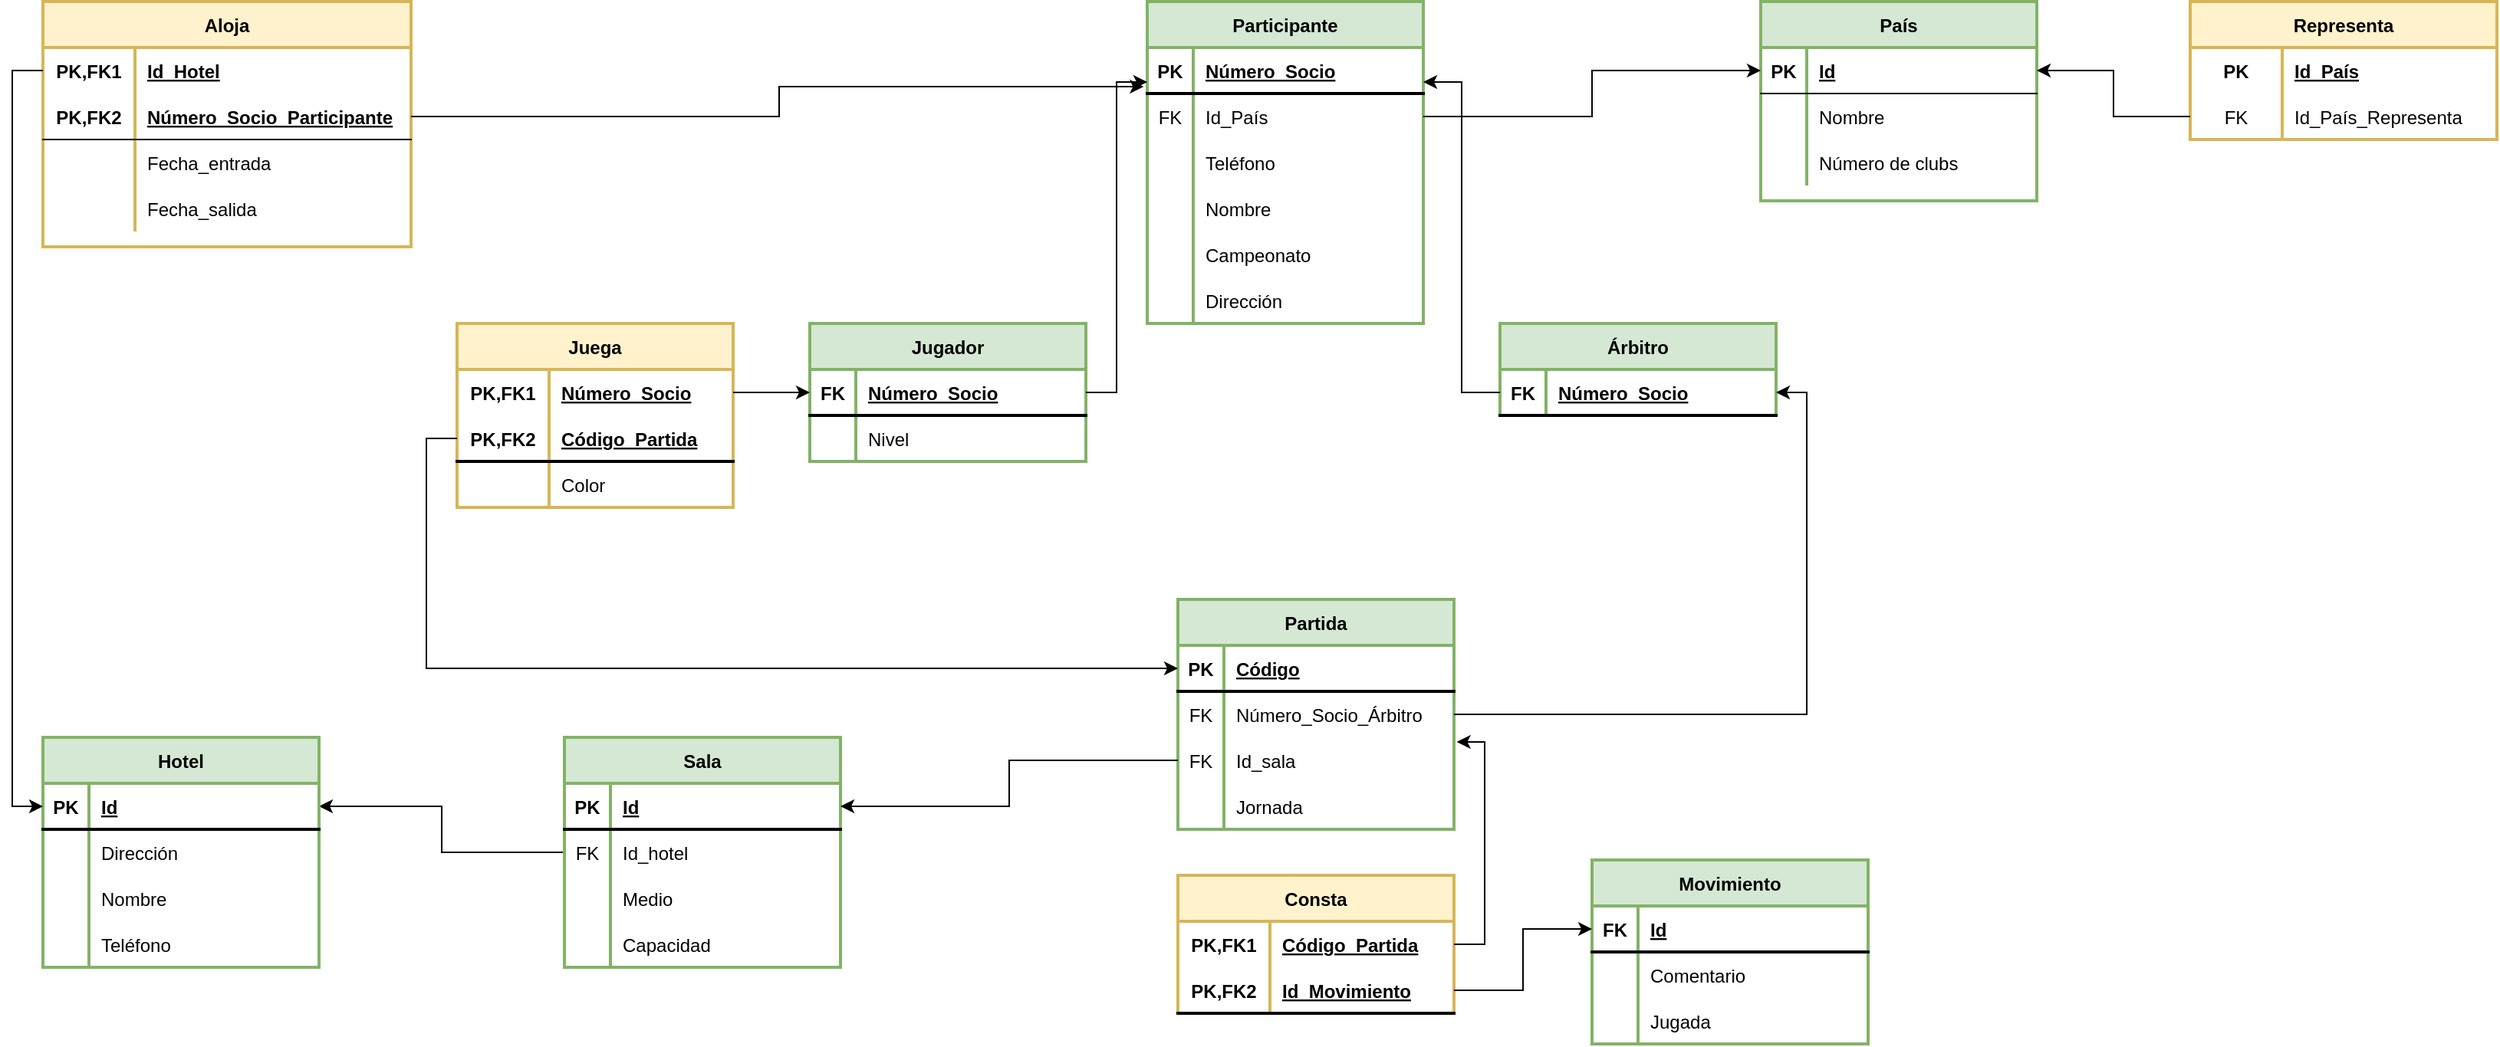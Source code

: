 <mxfile version="20.5.1" type="github">
  <diagram id="RauvckzTYlrECnU91Fid" name="Página-1">
    <mxGraphModel dx="3253" dy="1308" grid="1" gridSize="10" guides="1" tooltips="1" connect="1" arrows="1" fold="1" page="1" pageScale="1" pageWidth="827" pageHeight="1169" math="0" shadow="0">
      <root>
        <mxCell id="0" />
        <mxCell id="1" parent="0" />
        <mxCell id="7oe8YCzWzhTjzGkOMQb--1" value="Participante" style="shape=table;startSize=30;container=1;collapsible=1;childLayout=tableLayout;fixedRows=1;rowLines=0;fontStyle=1;align=center;resizeLast=1;strokeWidth=2;fillColor=#d5e8d4;strokeColor=#82b366;" parent="1" vertex="1">
          <mxGeometry x="160" y="120" width="180" height="210" as="geometry" />
        </mxCell>
        <mxCell id="7oe8YCzWzhTjzGkOMQb--2" value="" style="shape=tableRow;horizontal=0;startSize=0;swimlaneHead=0;swimlaneBody=0;fillColor=none;collapsible=0;dropTarget=0;points=[[0,0.5],[1,0.5]];portConstraint=eastwest;top=0;left=0;right=0;bottom=1;strokeWidth=2;" parent="7oe8YCzWzhTjzGkOMQb--1" vertex="1">
          <mxGeometry y="30" width="180" height="30" as="geometry" />
        </mxCell>
        <mxCell id="7oe8YCzWzhTjzGkOMQb--3" value="PK" style="shape=partialRectangle;connectable=0;fillColor=none;top=0;left=0;bottom=0;right=0;fontStyle=1;overflow=hidden;strokeWidth=2;" parent="7oe8YCzWzhTjzGkOMQb--2" vertex="1">
          <mxGeometry width="30" height="30" as="geometry">
            <mxRectangle width="30" height="30" as="alternateBounds" />
          </mxGeometry>
        </mxCell>
        <mxCell id="7oe8YCzWzhTjzGkOMQb--4" value="Número_Socio" style="shape=partialRectangle;connectable=0;fillColor=none;top=0;left=0;bottom=0;right=0;align=left;spacingLeft=6;fontStyle=5;overflow=hidden;strokeWidth=2;" parent="7oe8YCzWzhTjzGkOMQb--2" vertex="1">
          <mxGeometry x="30" width="150" height="30" as="geometry">
            <mxRectangle width="150" height="30" as="alternateBounds" />
          </mxGeometry>
        </mxCell>
        <mxCell id="7P84r3EDq4QBCymCmv5z-61" value="" style="shape=tableRow;horizontal=0;startSize=0;swimlaneHead=0;swimlaneBody=0;fillColor=none;collapsible=0;dropTarget=0;points=[[0,0.5],[1,0.5]];portConstraint=eastwest;top=0;left=0;right=0;bottom=0;strokeWidth=2;" vertex="1" parent="7oe8YCzWzhTjzGkOMQb--1">
          <mxGeometry y="60" width="180" height="30" as="geometry" />
        </mxCell>
        <mxCell id="7P84r3EDq4QBCymCmv5z-62" value="FK" style="shape=partialRectangle;connectable=0;fillColor=none;top=0;left=0;bottom=0;right=0;fontStyle=0;overflow=hidden;strokeWidth=2;" vertex="1" parent="7P84r3EDq4QBCymCmv5z-61">
          <mxGeometry width="30" height="30" as="geometry">
            <mxRectangle width="30" height="30" as="alternateBounds" />
          </mxGeometry>
        </mxCell>
        <mxCell id="7P84r3EDq4QBCymCmv5z-63" value="Id_País" style="shape=partialRectangle;connectable=0;fillColor=none;top=0;left=0;bottom=0;right=0;align=left;spacingLeft=6;fontStyle=0;overflow=hidden;strokeWidth=2;" vertex="1" parent="7P84r3EDq4QBCymCmv5z-61">
          <mxGeometry x="30" width="150" height="30" as="geometry">
            <mxRectangle width="150" height="30" as="alternateBounds" />
          </mxGeometry>
        </mxCell>
        <mxCell id="7oe8YCzWzhTjzGkOMQb--5" value="" style="shape=tableRow;horizontal=0;startSize=0;swimlaneHead=0;swimlaneBody=0;fillColor=none;collapsible=0;dropTarget=0;points=[[0,0.5],[1,0.5]];portConstraint=eastwest;top=0;left=0;right=0;bottom=0;strokeWidth=2;" parent="7oe8YCzWzhTjzGkOMQb--1" vertex="1">
          <mxGeometry y="90" width="180" height="30" as="geometry" />
        </mxCell>
        <mxCell id="7oe8YCzWzhTjzGkOMQb--6" value="" style="shape=partialRectangle;connectable=0;fillColor=none;top=0;left=0;bottom=0;right=0;editable=1;overflow=hidden;strokeWidth=2;" parent="7oe8YCzWzhTjzGkOMQb--5" vertex="1">
          <mxGeometry width="30" height="30" as="geometry">
            <mxRectangle width="30" height="30" as="alternateBounds" />
          </mxGeometry>
        </mxCell>
        <mxCell id="7oe8YCzWzhTjzGkOMQb--7" value="Teléfono" style="shape=partialRectangle;connectable=0;fillColor=none;top=0;left=0;bottom=0;right=0;align=left;spacingLeft=6;overflow=hidden;strokeWidth=2;" parent="7oe8YCzWzhTjzGkOMQb--5" vertex="1">
          <mxGeometry x="30" width="150" height="30" as="geometry">
            <mxRectangle width="150" height="30" as="alternateBounds" />
          </mxGeometry>
        </mxCell>
        <mxCell id="7oe8YCzWzhTjzGkOMQb--8" value="" style="shape=tableRow;horizontal=0;startSize=0;swimlaneHead=0;swimlaneBody=0;fillColor=none;collapsible=0;dropTarget=0;points=[[0,0.5],[1,0.5]];portConstraint=eastwest;top=0;left=0;right=0;bottom=0;strokeWidth=2;" parent="7oe8YCzWzhTjzGkOMQb--1" vertex="1">
          <mxGeometry y="120" width="180" height="30" as="geometry" />
        </mxCell>
        <mxCell id="7oe8YCzWzhTjzGkOMQb--9" value="" style="shape=partialRectangle;connectable=0;fillColor=none;top=0;left=0;bottom=0;right=0;editable=1;overflow=hidden;strokeWidth=2;" parent="7oe8YCzWzhTjzGkOMQb--8" vertex="1">
          <mxGeometry width="30" height="30" as="geometry">
            <mxRectangle width="30" height="30" as="alternateBounds" />
          </mxGeometry>
        </mxCell>
        <mxCell id="7oe8YCzWzhTjzGkOMQb--10" value="Nombre" style="shape=partialRectangle;connectable=0;fillColor=none;top=0;left=0;bottom=0;right=0;align=left;spacingLeft=6;overflow=hidden;strokeWidth=2;" parent="7oe8YCzWzhTjzGkOMQb--8" vertex="1">
          <mxGeometry x="30" width="150" height="30" as="geometry">
            <mxRectangle width="150" height="30" as="alternateBounds" />
          </mxGeometry>
        </mxCell>
        <mxCell id="7oe8YCzWzhTjzGkOMQb--11" value="" style="shape=tableRow;horizontal=0;startSize=0;swimlaneHead=0;swimlaneBody=0;fillColor=none;collapsible=0;dropTarget=0;points=[[0,0.5],[1,0.5]];portConstraint=eastwest;top=0;left=0;right=0;bottom=0;strokeWidth=2;" parent="7oe8YCzWzhTjzGkOMQb--1" vertex="1">
          <mxGeometry y="150" width="180" height="30" as="geometry" />
        </mxCell>
        <mxCell id="7oe8YCzWzhTjzGkOMQb--12" value="" style="shape=partialRectangle;connectable=0;fillColor=none;top=0;left=0;bottom=0;right=0;editable=1;overflow=hidden;strokeWidth=2;" parent="7oe8YCzWzhTjzGkOMQb--11" vertex="1">
          <mxGeometry width="30" height="30" as="geometry">
            <mxRectangle width="30" height="30" as="alternateBounds" />
          </mxGeometry>
        </mxCell>
        <mxCell id="7oe8YCzWzhTjzGkOMQb--13" value="Campeonato" style="shape=partialRectangle;connectable=0;fillColor=none;top=0;left=0;bottom=0;right=0;align=left;spacingLeft=6;overflow=hidden;strokeWidth=2;" parent="7oe8YCzWzhTjzGkOMQb--11" vertex="1">
          <mxGeometry x="30" width="150" height="30" as="geometry">
            <mxRectangle width="150" height="30" as="alternateBounds" />
          </mxGeometry>
        </mxCell>
        <mxCell id="7oe8YCzWzhTjzGkOMQb--14" value="" style="shape=tableRow;horizontal=0;startSize=0;swimlaneHead=0;swimlaneBody=0;fillColor=none;collapsible=0;dropTarget=0;points=[[0,0.5],[1,0.5]];portConstraint=eastwest;top=0;left=0;right=0;bottom=0;strokeWidth=2;" parent="7oe8YCzWzhTjzGkOMQb--1" vertex="1">
          <mxGeometry y="180" width="180" height="30" as="geometry" />
        </mxCell>
        <mxCell id="7oe8YCzWzhTjzGkOMQb--15" value="" style="shape=partialRectangle;connectable=0;fillColor=none;top=0;left=0;bottom=0;right=0;editable=1;overflow=hidden;strokeWidth=2;" parent="7oe8YCzWzhTjzGkOMQb--14" vertex="1">
          <mxGeometry width="30" height="30" as="geometry">
            <mxRectangle width="30" height="30" as="alternateBounds" />
          </mxGeometry>
        </mxCell>
        <mxCell id="7oe8YCzWzhTjzGkOMQb--16" value="Dirección" style="shape=partialRectangle;connectable=0;fillColor=none;top=0;left=0;bottom=0;right=0;align=left;spacingLeft=6;overflow=hidden;strokeWidth=2;" parent="7oe8YCzWzhTjzGkOMQb--14" vertex="1">
          <mxGeometry x="30" width="150" height="30" as="geometry">
            <mxRectangle width="150" height="30" as="alternateBounds" />
          </mxGeometry>
        </mxCell>
        <mxCell id="7oe8YCzWzhTjzGkOMQb--17" value="Árbitro" style="shape=table;startSize=30;container=1;collapsible=1;childLayout=tableLayout;fixedRows=1;rowLines=0;fontStyle=1;align=center;resizeLast=1;strokeWidth=2;fillColor=#d5e8d4;strokeColor=#82b366;" parent="1" vertex="1">
          <mxGeometry x="390" y="330" width="180" height="60" as="geometry" />
        </mxCell>
        <mxCell id="7oe8YCzWzhTjzGkOMQb--18" value="" style="shape=tableRow;horizontal=0;startSize=0;swimlaneHead=0;swimlaneBody=0;fillColor=none;collapsible=0;dropTarget=0;points=[[0,0.5],[1,0.5]];portConstraint=eastwest;top=0;left=0;right=0;bottom=1;strokeWidth=2;" parent="7oe8YCzWzhTjzGkOMQb--17" vertex="1">
          <mxGeometry y="30" width="180" height="30" as="geometry" />
        </mxCell>
        <mxCell id="7oe8YCzWzhTjzGkOMQb--19" value="FK" style="shape=partialRectangle;connectable=0;fillColor=none;top=0;left=0;bottom=0;right=0;fontStyle=1;overflow=hidden;strokeWidth=2;" parent="7oe8YCzWzhTjzGkOMQb--18" vertex="1">
          <mxGeometry width="30" height="30" as="geometry">
            <mxRectangle width="30" height="30" as="alternateBounds" />
          </mxGeometry>
        </mxCell>
        <mxCell id="7oe8YCzWzhTjzGkOMQb--20" value="Número_Socio" style="shape=partialRectangle;connectable=0;fillColor=none;top=0;left=0;bottom=0;right=0;align=left;spacingLeft=6;fontStyle=5;overflow=hidden;strokeWidth=2;" parent="7oe8YCzWzhTjzGkOMQb--18" vertex="1">
          <mxGeometry x="30" width="150" height="30" as="geometry">
            <mxRectangle width="150" height="30" as="alternateBounds" />
          </mxGeometry>
        </mxCell>
        <mxCell id="7oe8YCzWzhTjzGkOMQb--30" value="Jugador" style="shape=table;startSize=30;container=1;collapsible=1;childLayout=tableLayout;fixedRows=1;rowLines=0;fontStyle=1;align=center;resizeLast=1;strokeWidth=2;fillColor=#d5e8d4;strokeColor=#82b366;" parent="1" vertex="1">
          <mxGeometry x="-60" y="330" width="180" height="90" as="geometry" />
        </mxCell>
        <mxCell id="7oe8YCzWzhTjzGkOMQb--31" value="" style="shape=tableRow;horizontal=0;startSize=0;swimlaneHead=0;swimlaneBody=0;fillColor=none;collapsible=0;dropTarget=0;points=[[0,0.5],[1,0.5]];portConstraint=eastwest;top=0;left=0;right=0;bottom=1;strokeWidth=2;" parent="7oe8YCzWzhTjzGkOMQb--30" vertex="1">
          <mxGeometry y="30" width="180" height="30" as="geometry" />
        </mxCell>
        <mxCell id="7oe8YCzWzhTjzGkOMQb--32" value="FK" style="shape=partialRectangle;connectable=0;fillColor=none;top=0;left=0;bottom=0;right=0;fontStyle=1;overflow=hidden;strokeWidth=2;" parent="7oe8YCzWzhTjzGkOMQb--31" vertex="1">
          <mxGeometry width="30" height="30" as="geometry">
            <mxRectangle width="30" height="30" as="alternateBounds" />
          </mxGeometry>
        </mxCell>
        <mxCell id="7oe8YCzWzhTjzGkOMQb--33" value="Número_Socio" style="shape=partialRectangle;connectable=0;fillColor=none;top=0;left=0;bottom=0;right=0;align=left;spacingLeft=6;fontStyle=5;overflow=hidden;strokeWidth=2;" parent="7oe8YCzWzhTjzGkOMQb--31" vertex="1">
          <mxGeometry x="30" width="150" height="30" as="geometry">
            <mxRectangle width="150" height="30" as="alternateBounds" />
          </mxGeometry>
        </mxCell>
        <mxCell id="7oe8YCzWzhTjzGkOMQb--34" value="" style="shape=tableRow;horizontal=0;startSize=0;swimlaneHead=0;swimlaneBody=0;fillColor=none;collapsible=0;dropTarget=0;points=[[0,0.5],[1,0.5]];portConstraint=eastwest;top=0;left=0;right=0;bottom=0;strokeWidth=2;" parent="7oe8YCzWzhTjzGkOMQb--30" vertex="1">
          <mxGeometry y="60" width="180" height="30" as="geometry" />
        </mxCell>
        <mxCell id="7oe8YCzWzhTjzGkOMQb--35" value="" style="shape=partialRectangle;connectable=0;fillColor=none;top=0;left=0;bottom=0;right=0;editable=1;overflow=hidden;strokeWidth=2;" parent="7oe8YCzWzhTjzGkOMQb--34" vertex="1">
          <mxGeometry width="30" height="30" as="geometry">
            <mxRectangle width="30" height="30" as="alternateBounds" />
          </mxGeometry>
        </mxCell>
        <mxCell id="7oe8YCzWzhTjzGkOMQb--36" value="Nivel" style="shape=partialRectangle;connectable=0;fillColor=none;top=0;left=0;bottom=0;right=0;align=left;spacingLeft=6;overflow=hidden;strokeWidth=2;" parent="7oe8YCzWzhTjzGkOMQb--34" vertex="1">
          <mxGeometry x="30" width="150" height="30" as="geometry">
            <mxRectangle width="150" height="30" as="alternateBounds" />
          </mxGeometry>
        </mxCell>
        <mxCell id="7oe8YCzWzhTjzGkOMQb--43" style="edgeStyle=orthogonalEdgeStyle;rounded=0;orthogonalLoop=1;jettySize=auto;html=1;exitX=1;exitY=0.5;exitDx=0;exitDy=0;entryX=0;entryY=0.25;entryDx=0;entryDy=0;strokeWidth=1;" parent="1" source="7oe8YCzWzhTjzGkOMQb--31" target="7oe8YCzWzhTjzGkOMQb--1" edge="1">
          <mxGeometry relative="1" as="geometry" />
        </mxCell>
        <mxCell id="7oe8YCzWzhTjzGkOMQb--44" style="edgeStyle=orthogonalEdgeStyle;rounded=0;orthogonalLoop=1;jettySize=auto;html=1;exitX=0;exitY=0.5;exitDx=0;exitDy=0;entryX=1;entryY=0.25;entryDx=0;entryDy=0;strokeWidth=1;" parent="1" source="7oe8YCzWzhTjzGkOMQb--18" target="7oe8YCzWzhTjzGkOMQb--1" edge="1">
          <mxGeometry relative="1" as="geometry" />
        </mxCell>
        <mxCell id="7oe8YCzWzhTjzGkOMQb--45" value="Juega" style="shape=table;startSize=30;container=1;collapsible=1;childLayout=tableLayout;fixedRows=1;rowLines=0;fontStyle=1;align=center;resizeLast=1;strokeWidth=2;fillColor=#fff2cc;strokeColor=#d6b656;" parent="1" vertex="1">
          <mxGeometry x="-290" y="330" width="180" height="120" as="geometry" />
        </mxCell>
        <mxCell id="7oe8YCzWzhTjzGkOMQb--46" value="" style="shape=tableRow;horizontal=0;startSize=0;swimlaneHead=0;swimlaneBody=0;fillColor=none;collapsible=0;dropTarget=0;points=[[0,0.5],[1,0.5]];portConstraint=eastwest;top=0;left=0;right=0;bottom=0;strokeWidth=2;" parent="7oe8YCzWzhTjzGkOMQb--45" vertex="1">
          <mxGeometry y="30" width="180" height="30" as="geometry" />
        </mxCell>
        <mxCell id="7oe8YCzWzhTjzGkOMQb--47" value="PK,FK1" style="shape=partialRectangle;connectable=0;fillColor=none;top=0;left=0;bottom=0;right=0;fontStyle=1;overflow=hidden;strokeWidth=2;" parent="7oe8YCzWzhTjzGkOMQb--46" vertex="1">
          <mxGeometry width="60" height="30" as="geometry">
            <mxRectangle width="60" height="30" as="alternateBounds" />
          </mxGeometry>
        </mxCell>
        <mxCell id="7oe8YCzWzhTjzGkOMQb--48" value="Número_Socio" style="shape=partialRectangle;connectable=0;fillColor=none;top=0;left=0;bottom=0;right=0;align=left;spacingLeft=6;fontStyle=5;overflow=hidden;strokeWidth=2;" parent="7oe8YCzWzhTjzGkOMQb--46" vertex="1">
          <mxGeometry x="60" width="120" height="30" as="geometry">
            <mxRectangle width="120" height="30" as="alternateBounds" />
          </mxGeometry>
        </mxCell>
        <mxCell id="7oe8YCzWzhTjzGkOMQb--49" value="" style="shape=tableRow;horizontal=0;startSize=0;swimlaneHead=0;swimlaneBody=0;fillColor=none;collapsible=0;dropTarget=0;points=[[0,0.5],[1,0.5]];portConstraint=eastwest;top=0;left=0;right=0;bottom=1;strokeWidth=2;" parent="7oe8YCzWzhTjzGkOMQb--45" vertex="1">
          <mxGeometry y="60" width="180" height="30" as="geometry" />
        </mxCell>
        <mxCell id="7oe8YCzWzhTjzGkOMQb--50" value="PK,FK2" style="shape=partialRectangle;connectable=0;fillColor=none;top=0;left=0;bottom=0;right=0;fontStyle=1;overflow=hidden;strokeWidth=2;" parent="7oe8YCzWzhTjzGkOMQb--49" vertex="1">
          <mxGeometry width="60" height="30" as="geometry">
            <mxRectangle width="60" height="30" as="alternateBounds" />
          </mxGeometry>
        </mxCell>
        <mxCell id="7oe8YCzWzhTjzGkOMQb--51" value="Código_Partida" style="shape=partialRectangle;connectable=0;fillColor=none;top=0;left=0;bottom=0;right=0;align=left;spacingLeft=6;fontStyle=5;overflow=hidden;strokeWidth=2;" parent="7oe8YCzWzhTjzGkOMQb--49" vertex="1">
          <mxGeometry x="60" width="120" height="30" as="geometry">
            <mxRectangle width="120" height="30" as="alternateBounds" />
          </mxGeometry>
        </mxCell>
        <mxCell id="7oe8YCzWzhTjzGkOMQb--52" value="" style="shape=tableRow;horizontal=0;startSize=0;swimlaneHead=0;swimlaneBody=0;fillColor=none;collapsible=0;dropTarget=0;points=[[0,0.5],[1,0.5]];portConstraint=eastwest;top=0;left=0;right=0;bottom=0;strokeWidth=2;" parent="7oe8YCzWzhTjzGkOMQb--45" vertex="1">
          <mxGeometry y="90" width="180" height="30" as="geometry" />
        </mxCell>
        <mxCell id="7oe8YCzWzhTjzGkOMQb--53" value="" style="shape=partialRectangle;connectable=0;fillColor=none;top=0;left=0;bottom=0;right=0;editable=1;overflow=hidden;strokeWidth=2;" parent="7oe8YCzWzhTjzGkOMQb--52" vertex="1">
          <mxGeometry width="60" height="30" as="geometry">
            <mxRectangle width="60" height="30" as="alternateBounds" />
          </mxGeometry>
        </mxCell>
        <mxCell id="7oe8YCzWzhTjzGkOMQb--54" value="Color" style="shape=partialRectangle;connectable=0;fillColor=none;top=0;left=0;bottom=0;right=0;align=left;spacingLeft=6;overflow=hidden;strokeWidth=2;" parent="7oe8YCzWzhTjzGkOMQb--52" vertex="1">
          <mxGeometry x="60" width="120" height="30" as="geometry">
            <mxRectangle width="120" height="30" as="alternateBounds" />
          </mxGeometry>
        </mxCell>
        <mxCell id="7oe8YCzWzhTjzGkOMQb--58" style="edgeStyle=orthogonalEdgeStyle;rounded=0;orthogonalLoop=1;jettySize=auto;html=1;exitX=1;exitY=0.5;exitDx=0;exitDy=0;entryX=0;entryY=0.5;entryDx=0;entryDy=0;strokeWidth=1;" parent="1" source="7oe8YCzWzhTjzGkOMQb--46" target="7oe8YCzWzhTjzGkOMQb--31" edge="1">
          <mxGeometry relative="1" as="geometry" />
        </mxCell>
        <mxCell id="7oe8YCzWzhTjzGkOMQb--60" value="Partida" style="shape=table;startSize=30;container=1;collapsible=1;childLayout=tableLayout;fixedRows=1;rowLines=0;fontStyle=1;align=center;resizeLast=1;strokeWidth=2;fillColor=#d5e8d4;strokeColor=#82b366;" parent="1" vertex="1">
          <mxGeometry x="180" y="510" width="180" height="150" as="geometry" />
        </mxCell>
        <mxCell id="7oe8YCzWzhTjzGkOMQb--61" value="" style="shape=tableRow;horizontal=0;startSize=0;swimlaneHead=0;swimlaneBody=0;fillColor=none;collapsible=0;dropTarget=0;points=[[0,0.5],[1,0.5]];portConstraint=eastwest;top=0;left=0;right=0;bottom=1;strokeWidth=2;" parent="7oe8YCzWzhTjzGkOMQb--60" vertex="1">
          <mxGeometry y="30" width="180" height="30" as="geometry" />
        </mxCell>
        <mxCell id="7oe8YCzWzhTjzGkOMQb--62" value="PK" style="shape=partialRectangle;connectable=0;fillColor=none;top=0;left=0;bottom=0;right=0;fontStyle=1;overflow=hidden;strokeWidth=2;" parent="7oe8YCzWzhTjzGkOMQb--61" vertex="1">
          <mxGeometry width="30" height="30" as="geometry">
            <mxRectangle width="30" height="30" as="alternateBounds" />
          </mxGeometry>
        </mxCell>
        <mxCell id="7oe8YCzWzhTjzGkOMQb--63" value="Código" style="shape=partialRectangle;connectable=0;fillColor=none;top=0;left=0;bottom=0;right=0;align=left;spacingLeft=6;fontStyle=5;overflow=hidden;strokeWidth=2;" parent="7oe8YCzWzhTjzGkOMQb--61" vertex="1">
          <mxGeometry x="30" width="150" height="30" as="geometry">
            <mxRectangle width="150" height="30" as="alternateBounds" />
          </mxGeometry>
        </mxCell>
        <mxCell id="7oe8YCzWzhTjzGkOMQb--77" value="" style="shape=tableRow;horizontal=0;startSize=0;swimlaneHead=0;swimlaneBody=0;fillColor=none;collapsible=0;dropTarget=0;points=[[0,0.5],[1,0.5]];portConstraint=eastwest;top=0;left=0;right=0;bottom=0;strokeWidth=2;" parent="7oe8YCzWzhTjzGkOMQb--60" vertex="1">
          <mxGeometry y="60" width="180" height="30" as="geometry" />
        </mxCell>
        <mxCell id="7oe8YCzWzhTjzGkOMQb--78" value="FK" style="shape=partialRectangle;connectable=0;fillColor=none;top=0;left=0;bottom=0;right=0;fontStyle=0;overflow=hidden;strokeWidth=2;" parent="7oe8YCzWzhTjzGkOMQb--77" vertex="1">
          <mxGeometry width="30" height="30" as="geometry">
            <mxRectangle width="30" height="30" as="alternateBounds" />
          </mxGeometry>
        </mxCell>
        <mxCell id="7oe8YCzWzhTjzGkOMQb--79" value="Número_Socio_Árbitro" style="shape=partialRectangle;connectable=0;fillColor=none;top=0;left=0;bottom=0;right=0;align=left;spacingLeft=6;fontStyle=0;overflow=hidden;strokeWidth=2;" parent="7oe8YCzWzhTjzGkOMQb--77" vertex="1">
          <mxGeometry x="30" width="150" height="30" as="geometry">
            <mxRectangle width="150" height="30" as="alternateBounds" />
          </mxGeometry>
        </mxCell>
        <mxCell id="7P84r3EDq4QBCymCmv5z-11" value="" style="shape=tableRow;horizontal=0;startSize=0;swimlaneHead=0;swimlaneBody=0;fillColor=none;collapsible=0;dropTarget=0;points=[[0,0.5],[1,0.5]];portConstraint=eastwest;top=0;left=0;right=0;bottom=0;" vertex="1" parent="7oe8YCzWzhTjzGkOMQb--60">
          <mxGeometry y="90" width="180" height="30" as="geometry" />
        </mxCell>
        <mxCell id="7P84r3EDq4QBCymCmv5z-12" value="FK" style="shape=partialRectangle;connectable=0;fillColor=none;top=0;left=0;bottom=0;right=0;fontStyle=0;overflow=hidden;" vertex="1" parent="7P84r3EDq4QBCymCmv5z-11">
          <mxGeometry width="30" height="30" as="geometry">
            <mxRectangle width="30" height="30" as="alternateBounds" />
          </mxGeometry>
        </mxCell>
        <mxCell id="7P84r3EDq4QBCymCmv5z-13" value="Id_sala" style="shape=partialRectangle;connectable=0;fillColor=none;top=0;left=0;bottom=0;right=0;align=left;spacingLeft=6;fontStyle=0;overflow=hidden;" vertex="1" parent="7P84r3EDq4QBCymCmv5z-11">
          <mxGeometry x="30" width="150" height="30" as="geometry">
            <mxRectangle width="150" height="30" as="alternateBounds" />
          </mxGeometry>
        </mxCell>
        <mxCell id="7oe8YCzWzhTjzGkOMQb--64" value="" style="shape=tableRow;horizontal=0;startSize=0;swimlaneHead=0;swimlaneBody=0;fillColor=none;collapsible=0;dropTarget=0;points=[[0,0.5],[1,0.5]];portConstraint=eastwest;top=0;left=0;right=0;bottom=0;strokeWidth=2;" parent="7oe8YCzWzhTjzGkOMQb--60" vertex="1">
          <mxGeometry y="120" width="180" height="30" as="geometry" />
        </mxCell>
        <mxCell id="7oe8YCzWzhTjzGkOMQb--65" value="" style="shape=partialRectangle;connectable=0;fillColor=none;top=0;left=0;bottom=0;right=0;editable=1;overflow=hidden;strokeWidth=2;" parent="7oe8YCzWzhTjzGkOMQb--64" vertex="1">
          <mxGeometry width="30" height="30" as="geometry">
            <mxRectangle width="30" height="30" as="alternateBounds" />
          </mxGeometry>
        </mxCell>
        <mxCell id="7oe8YCzWzhTjzGkOMQb--66" value="Jornada" style="shape=partialRectangle;connectable=0;fillColor=none;top=0;left=0;bottom=0;right=0;align=left;spacingLeft=6;overflow=hidden;strokeWidth=2;" parent="7oe8YCzWzhTjzGkOMQb--64" vertex="1">
          <mxGeometry x="30" width="150" height="30" as="geometry">
            <mxRectangle width="150" height="30" as="alternateBounds" />
          </mxGeometry>
        </mxCell>
        <mxCell id="7oe8YCzWzhTjzGkOMQb--80" style="edgeStyle=orthogonalEdgeStyle;rounded=0;orthogonalLoop=1;jettySize=auto;html=1;exitX=1;exitY=0.5;exitDx=0;exitDy=0;entryX=1;entryY=0.5;entryDx=0;entryDy=0;strokeWidth=1;" parent="1" source="7oe8YCzWzhTjzGkOMQb--77" target="7oe8YCzWzhTjzGkOMQb--18" edge="1">
          <mxGeometry relative="1" as="geometry" />
        </mxCell>
        <mxCell id="7oe8YCzWzhTjzGkOMQb--81" style="edgeStyle=orthogonalEdgeStyle;rounded=0;orthogonalLoop=1;jettySize=auto;html=1;exitX=0;exitY=0.5;exitDx=0;exitDy=0;entryX=0;entryY=0.5;entryDx=0;entryDy=0;strokeWidth=1;" parent="1" source="7oe8YCzWzhTjzGkOMQb--49" target="7oe8YCzWzhTjzGkOMQb--61" edge="1">
          <mxGeometry relative="1" as="geometry" />
        </mxCell>
        <mxCell id="7oe8YCzWzhTjzGkOMQb--82" value="Consta" style="shape=table;startSize=30;container=1;collapsible=1;childLayout=tableLayout;fixedRows=1;rowLines=0;fontStyle=1;align=center;resizeLast=1;strokeWidth=2;fillColor=#fff2cc;strokeColor=#d6b656;" parent="1" vertex="1">
          <mxGeometry x="180" y="690" width="180" height="90" as="geometry" />
        </mxCell>
        <mxCell id="7oe8YCzWzhTjzGkOMQb--83" value="" style="shape=tableRow;horizontal=0;startSize=0;swimlaneHead=0;swimlaneBody=0;fillColor=none;collapsible=0;dropTarget=0;points=[[0,0.5],[1,0.5]];portConstraint=eastwest;top=0;left=0;right=0;bottom=0;strokeWidth=2;" parent="7oe8YCzWzhTjzGkOMQb--82" vertex="1">
          <mxGeometry y="30" width="180" height="30" as="geometry" />
        </mxCell>
        <mxCell id="7oe8YCzWzhTjzGkOMQb--84" value="PK,FK1" style="shape=partialRectangle;connectable=0;fillColor=none;top=0;left=0;bottom=0;right=0;fontStyle=1;overflow=hidden;strokeWidth=2;" parent="7oe8YCzWzhTjzGkOMQb--83" vertex="1">
          <mxGeometry width="60" height="30" as="geometry">
            <mxRectangle width="60" height="30" as="alternateBounds" />
          </mxGeometry>
        </mxCell>
        <mxCell id="7oe8YCzWzhTjzGkOMQb--85" value="Código_Partida" style="shape=partialRectangle;connectable=0;fillColor=none;top=0;left=0;bottom=0;right=0;align=left;spacingLeft=6;fontStyle=5;overflow=hidden;strokeWidth=2;" parent="7oe8YCzWzhTjzGkOMQb--83" vertex="1">
          <mxGeometry x="60" width="120" height="30" as="geometry">
            <mxRectangle width="120" height="30" as="alternateBounds" />
          </mxGeometry>
        </mxCell>
        <mxCell id="7oe8YCzWzhTjzGkOMQb--86" value="" style="shape=tableRow;horizontal=0;startSize=0;swimlaneHead=0;swimlaneBody=0;fillColor=none;collapsible=0;dropTarget=0;points=[[0,0.5],[1,0.5]];portConstraint=eastwest;top=0;left=0;right=0;bottom=1;strokeWidth=2;" parent="7oe8YCzWzhTjzGkOMQb--82" vertex="1">
          <mxGeometry y="60" width="180" height="30" as="geometry" />
        </mxCell>
        <mxCell id="7oe8YCzWzhTjzGkOMQb--87" value="PK,FK2" style="shape=partialRectangle;connectable=0;fillColor=none;top=0;left=0;bottom=0;right=0;fontStyle=1;overflow=hidden;strokeWidth=2;" parent="7oe8YCzWzhTjzGkOMQb--86" vertex="1">
          <mxGeometry width="60" height="30" as="geometry">
            <mxRectangle width="60" height="30" as="alternateBounds" />
          </mxGeometry>
        </mxCell>
        <mxCell id="7oe8YCzWzhTjzGkOMQb--88" value="Id_Movimiento" style="shape=partialRectangle;connectable=0;fillColor=none;top=0;left=0;bottom=0;right=0;align=left;spacingLeft=6;fontStyle=5;overflow=hidden;strokeWidth=2;" parent="7oe8YCzWzhTjzGkOMQb--86" vertex="1">
          <mxGeometry x="60" width="120" height="30" as="geometry">
            <mxRectangle width="120" height="30" as="alternateBounds" />
          </mxGeometry>
        </mxCell>
        <mxCell id="7oe8YCzWzhTjzGkOMQb--92" value="Movimiento" style="shape=table;startSize=30;container=1;collapsible=1;childLayout=tableLayout;fixedRows=1;rowLines=0;fontStyle=1;align=center;resizeLast=1;strokeWidth=2;fillColor=#d5e8d4;strokeColor=#82b366;" parent="1" vertex="1">
          <mxGeometry x="450" y="680" width="180" height="120" as="geometry" />
        </mxCell>
        <mxCell id="7oe8YCzWzhTjzGkOMQb--93" value="" style="shape=tableRow;horizontal=0;startSize=0;swimlaneHead=0;swimlaneBody=0;fillColor=none;collapsible=0;dropTarget=0;points=[[0,0.5],[1,0.5]];portConstraint=eastwest;top=0;left=0;right=0;bottom=1;strokeWidth=2;" parent="7oe8YCzWzhTjzGkOMQb--92" vertex="1">
          <mxGeometry y="30" width="180" height="30" as="geometry" />
        </mxCell>
        <mxCell id="7oe8YCzWzhTjzGkOMQb--94" value="FK" style="shape=partialRectangle;connectable=0;fillColor=none;top=0;left=0;bottom=0;right=0;fontStyle=1;overflow=hidden;strokeWidth=2;" parent="7oe8YCzWzhTjzGkOMQb--93" vertex="1">
          <mxGeometry width="30" height="30" as="geometry">
            <mxRectangle width="30" height="30" as="alternateBounds" />
          </mxGeometry>
        </mxCell>
        <mxCell id="7oe8YCzWzhTjzGkOMQb--95" value="Id" style="shape=partialRectangle;connectable=0;fillColor=none;top=0;left=0;bottom=0;right=0;align=left;spacingLeft=6;fontStyle=5;overflow=hidden;strokeWidth=2;" parent="7oe8YCzWzhTjzGkOMQb--93" vertex="1">
          <mxGeometry x="30" width="150" height="30" as="geometry">
            <mxRectangle width="150" height="30" as="alternateBounds" />
          </mxGeometry>
        </mxCell>
        <mxCell id="7oe8YCzWzhTjzGkOMQb--96" value="" style="shape=tableRow;horizontal=0;startSize=0;swimlaneHead=0;swimlaneBody=0;fillColor=none;collapsible=0;dropTarget=0;points=[[0,0.5],[1,0.5]];portConstraint=eastwest;top=0;left=0;right=0;bottom=0;strokeWidth=2;" parent="7oe8YCzWzhTjzGkOMQb--92" vertex="1">
          <mxGeometry y="60" width="180" height="30" as="geometry" />
        </mxCell>
        <mxCell id="7oe8YCzWzhTjzGkOMQb--97" value="" style="shape=partialRectangle;connectable=0;fillColor=none;top=0;left=0;bottom=0;right=0;fontStyle=0;overflow=hidden;strokeWidth=2;" parent="7oe8YCzWzhTjzGkOMQb--96" vertex="1">
          <mxGeometry width="30" height="30" as="geometry">
            <mxRectangle width="30" height="30" as="alternateBounds" />
          </mxGeometry>
        </mxCell>
        <mxCell id="7oe8YCzWzhTjzGkOMQb--98" value="Comentario" style="shape=partialRectangle;connectable=0;fillColor=none;top=0;left=0;bottom=0;right=0;align=left;spacingLeft=6;fontStyle=0;overflow=hidden;strokeWidth=2;" parent="7oe8YCzWzhTjzGkOMQb--96" vertex="1">
          <mxGeometry x="30" width="150" height="30" as="geometry">
            <mxRectangle width="150" height="30" as="alternateBounds" />
          </mxGeometry>
        </mxCell>
        <mxCell id="7oe8YCzWzhTjzGkOMQb--99" value="" style="shape=tableRow;horizontal=0;startSize=0;swimlaneHead=0;swimlaneBody=0;fillColor=none;collapsible=0;dropTarget=0;points=[[0,0.5],[1,0.5]];portConstraint=eastwest;top=0;left=0;right=0;bottom=0;strokeWidth=2;" parent="7oe8YCzWzhTjzGkOMQb--92" vertex="1">
          <mxGeometry y="90" width="180" height="30" as="geometry" />
        </mxCell>
        <mxCell id="7oe8YCzWzhTjzGkOMQb--100" value="" style="shape=partialRectangle;connectable=0;fillColor=none;top=0;left=0;bottom=0;right=0;editable=1;overflow=hidden;strokeWidth=2;" parent="7oe8YCzWzhTjzGkOMQb--99" vertex="1">
          <mxGeometry width="30" height="30" as="geometry">
            <mxRectangle width="30" height="30" as="alternateBounds" />
          </mxGeometry>
        </mxCell>
        <mxCell id="7oe8YCzWzhTjzGkOMQb--101" value="Jugada" style="shape=partialRectangle;connectable=0;fillColor=none;top=0;left=0;bottom=0;right=0;align=left;spacingLeft=6;overflow=hidden;strokeWidth=2;" parent="7oe8YCzWzhTjzGkOMQb--99" vertex="1">
          <mxGeometry x="30" width="150" height="30" as="geometry">
            <mxRectangle width="150" height="30" as="alternateBounds" />
          </mxGeometry>
        </mxCell>
        <mxCell id="7oe8YCzWzhTjzGkOMQb--102" style="edgeStyle=orthogonalEdgeStyle;rounded=0;orthogonalLoop=1;jettySize=auto;html=1;exitX=1;exitY=0.5;exitDx=0;exitDy=0;entryX=0;entryY=0.5;entryDx=0;entryDy=0;strokeWidth=1;" parent="1" source="7oe8YCzWzhTjzGkOMQb--86" target="7oe8YCzWzhTjzGkOMQb--93" edge="1">
          <mxGeometry relative="1" as="geometry" />
        </mxCell>
        <mxCell id="7oe8YCzWzhTjzGkOMQb--107" style="edgeStyle=orthogonalEdgeStyle;rounded=0;orthogonalLoop=1;jettySize=auto;html=1;exitX=1;exitY=0.5;exitDx=0;exitDy=0;entryX=1.01;entryY=1.1;entryDx=0;entryDy=0;entryPerimeter=0;strokeWidth=1;" parent="1" source="7oe8YCzWzhTjzGkOMQb--83" target="7oe8YCzWzhTjzGkOMQb--77" edge="1">
          <mxGeometry relative="1" as="geometry" />
        </mxCell>
        <mxCell id="7P84r3EDq4QBCymCmv5z-28" style="edgeStyle=orthogonalEdgeStyle;rounded=0;orthogonalLoop=1;jettySize=auto;html=1;exitX=0;exitY=0.5;exitDx=0;exitDy=0;entryX=1;entryY=0.5;entryDx=0;entryDy=0;" edge="1" parent="1" source="7P84r3EDq4QBCymCmv5z-1" target="7P84r3EDq4QBCymCmv5z-16">
          <mxGeometry relative="1" as="geometry" />
        </mxCell>
        <mxCell id="7P84r3EDq4QBCymCmv5z-1" value="Sala" style="shape=table;startSize=30;container=1;collapsible=1;childLayout=tableLayout;fixedRows=1;rowLines=0;fontStyle=1;align=center;resizeLast=1;strokeWidth=2;fillColor=#d5e8d4;strokeColor=#82b366;" vertex="1" parent="1">
          <mxGeometry x="-220" y="600" width="180" height="150" as="geometry" />
        </mxCell>
        <mxCell id="7P84r3EDq4QBCymCmv5z-2" value="" style="shape=tableRow;horizontal=0;startSize=0;swimlaneHead=0;swimlaneBody=0;fillColor=none;collapsible=0;dropTarget=0;points=[[0,0.5],[1,0.5]];portConstraint=eastwest;top=0;left=0;right=0;bottom=1;strokeWidth=2;" vertex="1" parent="7P84r3EDq4QBCymCmv5z-1">
          <mxGeometry y="30" width="180" height="30" as="geometry" />
        </mxCell>
        <mxCell id="7P84r3EDq4QBCymCmv5z-3" value="PK" style="shape=partialRectangle;connectable=0;fillColor=none;top=0;left=0;bottom=0;right=0;fontStyle=1;overflow=hidden;strokeWidth=2;" vertex="1" parent="7P84r3EDq4QBCymCmv5z-2">
          <mxGeometry width="30" height="30" as="geometry">
            <mxRectangle width="30" height="30" as="alternateBounds" />
          </mxGeometry>
        </mxCell>
        <mxCell id="7P84r3EDq4QBCymCmv5z-4" value="Id" style="shape=partialRectangle;connectable=0;fillColor=none;top=0;left=0;bottom=0;right=0;align=left;spacingLeft=6;fontStyle=5;overflow=hidden;strokeWidth=2;" vertex="1" parent="7P84r3EDq4QBCymCmv5z-2">
          <mxGeometry x="30" width="150" height="30" as="geometry">
            <mxRectangle width="150" height="30" as="alternateBounds" />
          </mxGeometry>
        </mxCell>
        <mxCell id="7P84r3EDq4QBCymCmv5z-25" value="" style="shape=tableRow;horizontal=0;startSize=0;swimlaneHead=0;swimlaneBody=0;fillColor=none;collapsible=0;dropTarget=0;points=[[0,0.5],[1,0.5]];portConstraint=eastwest;top=0;left=0;right=0;bottom=0;" vertex="1" parent="7P84r3EDq4QBCymCmv5z-1">
          <mxGeometry y="60" width="180" height="30" as="geometry" />
        </mxCell>
        <mxCell id="7P84r3EDq4QBCymCmv5z-26" value="FK" style="shape=partialRectangle;connectable=0;fillColor=none;top=0;left=0;bottom=0;right=0;fontStyle=0;overflow=hidden;" vertex="1" parent="7P84r3EDq4QBCymCmv5z-25">
          <mxGeometry width="30" height="30" as="geometry">
            <mxRectangle width="30" height="30" as="alternateBounds" />
          </mxGeometry>
        </mxCell>
        <mxCell id="7P84r3EDq4QBCymCmv5z-27" value="Id_hotel" style="shape=partialRectangle;connectable=0;fillColor=none;top=0;left=0;bottom=0;right=0;align=left;spacingLeft=6;fontStyle=0;overflow=hidden;" vertex="1" parent="7P84r3EDq4QBCymCmv5z-25">
          <mxGeometry x="30" width="150" height="30" as="geometry">
            <mxRectangle width="150" height="30" as="alternateBounds" />
          </mxGeometry>
        </mxCell>
        <mxCell id="7P84r3EDq4QBCymCmv5z-5" value="" style="shape=tableRow;horizontal=0;startSize=0;swimlaneHead=0;swimlaneBody=0;fillColor=none;collapsible=0;dropTarget=0;points=[[0,0.5],[1,0.5]];portConstraint=eastwest;top=0;left=0;right=0;bottom=0;strokeWidth=2;" vertex="1" parent="7P84r3EDq4QBCymCmv5z-1">
          <mxGeometry y="90" width="180" height="30" as="geometry" />
        </mxCell>
        <mxCell id="7P84r3EDq4QBCymCmv5z-6" value="" style="shape=partialRectangle;connectable=0;fillColor=none;top=0;left=0;bottom=0;right=0;fontStyle=0;overflow=hidden;strokeWidth=2;" vertex="1" parent="7P84r3EDq4QBCymCmv5z-5">
          <mxGeometry width="30" height="30" as="geometry">
            <mxRectangle width="30" height="30" as="alternateBounds" />
          </mxGeometry>
        </mxCell>
        <mxCell id="7P84r3EDq4QBCymCmv5z-7" value="Medio" style="shape=partialRectangle;connectable=0;fillColor=none;top=0;left=0;bottom=0;right=0;align=left;spacingLeft=6;fontStyle=0;overflow=hidden;strokeWidth=2;" vertex="1" parent="7P84r3EDq4QBCymCmv5z-5">
          <mxGeometry x="30" width="150" height="30" as="geometry">
            <mxRectangle width="150" height="30" as="alternateBounds" />
          </mxGeometry>
        </mxCell>
        <mxCell id="7P84r3EDq4QBCymCmv5z-8" value="" style="shape=tableRow;horizontal=0;startSize=0;swimlaneHead=0;swimlaneBody=0;fillColor=none;collapsible=0;dropTarget=0;points=[[0,0.5],[1,0.5]];portConstraint=eastwest;top=0;left=0;right=0;bottom=0;strokeWidth=2;" vertex="1" parent="7P84r3EDq4QBCymCmv5z-1">
          <mxGeometry y="120" width="180" height="30" as="geometry" />
        </mxCell>
        <mxCell id="7P84r3EDq4QBCymCmv5z-9" value="" style="shape=partialRectangle;connectable=0;fillColor=none;top=0;left=0;bottom=0;right=0;editable=1;overflow=hidden;strokeWidth=2;" vertex="1" parent="7P84r3EDq4QBCymCmv5z-8">
          <mxGeometry width="30" height="30" as="geometry">
            <mxRectangle width="30" height="30" as="alternateBounds" />
          </mxGeometry>
        </mxCell>
        <mxCell id="7P84r3EDq4QBCymCmv5z-10" value="Capacidad" style="shape=partialRectangle;connectable=0;fillColor=none;top=0;left=0;bottom=0;right=0;align=left;spacingLeft=6;overflow=hidden;strokeWidth=2;" vertex="1" parent="7P84r3EDq4QBCymCmv5z-8">
          <mxGeometry x="30" width="150" height="30" as="geometry">
            <mxRectangle width="150" height="30" as="alternateBounds" />
          </mxGeometry>
        </mxCell>
        <mxCell id="7P84r3EDq4QBCymCmv5z-14" style="edgeStyle=orthogonalEdgeStyle;rounded=0;orthogonalLoop=1;jettySize=auto;html=1;exitX=0;exitY=0.5;exitDx=0;exitDy=0;entryX=1;entryY=0.5;entryDx=0;entryDy=0;" edge="1" parent="1" source="7P84r3EDq4QBCymCmv5z-11" target="7P84r3EDq4QBCymCmv5z-2">
          <mxGeometry relative="1" as="geometry" />
        </mxCell>
        <mxCell id="7P84r3EDq4QBCymCmv5z-15" value="Hotel" style="shape=table;startSize=30;container=1;collapsible=1;childLayout=tableLayout;fixedRows=1;rowLines=0;fontStyle=1;align=center;resizeLast=1;strokeWidth=2;fillColor=#d5e8d4;strokeColor=#82b366;" vertex="1" parent="1">
          <mxGeometry x="-560" y="600" width="180" height="150" as="geometry" />
        </mxCell>
        <mxCell id="7P84r3EDq4QBCymCmv5z-16" value="" style="shape=tableRow;horizontal=0;startSize=0;swimlaneHead=0;swimlaneBody=0;fillColor=none;collapsible=0;dropTarget=0;points=[[0,0.5],[1,0.5]];portConstraint=eastwest;top=0;left=0;right=0;bottom=1;strokeWidth=2;" vertex="1" parent="7P84r3EDq4QBCymCmv5z-15">
          <mxGeometry y="30" width="180" height="30" as="geometry" />
        </mxCell>
        <mxCell id="7P84r3EDq4QBCymCmv5z-17" value="PK" style="shape=partialRectangle;connectable=0;fillColor=none;top=0;left=0;bottom=0;right=0;fontStyle=1;overflow=hidden;strokeWidth=2;" vertex="1" parent="7P84r3EDq4QBCymCmv5z-16">
          <mxGeometry width="30" height="30" as="geometry">
            <mxRectangle width="30" height="30" as="alternateBounds" />
          </mxGeometry>
        </mxCell>
        <mxCell id="7P84r3EDq4QBCymCmv5z-18" value="Id" style="shape=partialRectangle;connectable=0;fillColor=none;top=0;left=0;bottom=0;right=0;align=left;spacingLeft=6;fontStyle=5;overflow=hidden;strokeWidth=2;" vertex="1" parent="7P84r3EDq4QBCymCmv5z-16">
          <mxGeometry x="30" width="150" height="30" as="geometry">
            <mxRectangle width="150" height="30" as="alternateBounds" />
          </mxGeometry>
        </mxCell>
        <mxCell id="7P84r3EDq4QBCymCmv5z-19" value="" style="shape=tableRow;horizontal=0;startSize=0;swimlaneHead=0;swimlaneBody=0;fillColor=none;collapsible=0;dropTarget=0;points=[[0,0.5],[1,0.5]];portConstraint=eastwest;top=0;left=0;right=0;bottom=0;strokeWidth=2;" vertex="1" parent="7P84r3EDq4QBCymCmv5z-15">
          <mxGeometry y="60" width="180" height="30" as="geometry" />
        </mxCell>
        <mxCell id="7P84r3EDq4QBCymCmv5z-20" value="" style="shape=partialRectangle;connectable=0;fillColor=none;top=0;left=0;bottom=0;right=0;fontStyle=0;overflow=hidden;strokeWidth=2;" vertex="1" parent="7P84r3EDq4QBCymCmv5z-19">
          <mxGeometry width="30" height="30" as="geometry">
            <mxRectangle width="30" height="30" as="alternateBounds" />
          </mxGeometry>
        </mxCell>
        <mxCell id="7P84r3EDq4QBCymCmv5z-21" value="Dirección" style="shape=partialRectangle;connectable=0;fillColor=none;top=0;left=0;bottom=0;right=0;align=left;spacingLeft=6;fontStyle=0;overflow=hidden;strokeWidth=2;" vertex="1" parent="7P84r3EDq4QBCymCmv5z-19">
          <mxGeometry x="30" width="150" height="30" as="geometry">
            <mxRectangle width="150" height="30" as="alternateBounds" />
          </mxGeometry>
        </mxCell>
        <mxCell id="7P84r3EDq4QBCymCmv5z-22" value="" style="shape=tableRow;horizontal=0;startSize=0;swimlaneHead=0;swimlaneBody=0;fillColor=none;collapsible=0;dropTarget=0;points=[[0,0.5],[1,0.5]];portConstraint=eastwest;top=0;left=0;right=0;bottom=0;strokeWidth=2;" vertex="1" parent="7P84r3EDq4QBCymCmv5z-15">
          <mxGeometry y="90" width="180" height="30" as="geometry" />
        </mxCell>
        <mxCell id="7P84r3EDq4QBCymCmv5z-23" value="" style="shape=partialRectangle;connectable=0;fillColor=none;top=0;left=0;bottom=0;right=0;editable=1;overflow=hidden;strokeWidth=2;" vertex="1" parent="7P84r3EDq4QBCymCmv5z-22">
          <mxGeometry width="30" height="30" as="geometry">
            <mxRectangle width="30" height="30" as="alternateBounds" />
          </mxGeometry>
        </mxCell>
        <mxCell id="7P84r3EDq4QBCymCmv5z-24" value="Nombre" style="shape=partialRectangle;connectable=0;fillColor=none;top=0;left=0;bottom=0;right=0;align=left;spacingLeft=6;overflow=hidden;strokeWidth=2;" vertex="1" parent="7P84r3EDq4QBCymCmv5z-22">
          <mxGeometry x="30" width="150" height="30" as="geometry">
            <mxRectangle width="150" height="30" as="alternateBounds" />
          </mxGeometry>
        </mxCell>
        <mxCell id="7P84r3EDq4QBCymCmv5z-29" value="" style="shape=tableRow;horizontal=0;startSize=0;swimlaneHead=0;swimlaneBody=0;fillColor=none;collapsible=0;dropTarget=0;points=[[0,0.5],[1,0.5]];portConstraint=eastwest;top=0;left=0;right=0;bottom=0;" vertex="1" parent="7P84r3EDq4QBCymCmv5z-15">
          <mxGeometry y="120" width="180" height="30" as="geometry" />
        </mxCell>
        <mxCell id="7P84r3EDq4QBCymCmv5z-30" value="" style="shape=partialRectangle;connectable=0;fillColor=none;top=0;left=0;bottom=0;right=0;editable=1;overflow=hidden;" vertex="1" parent="7P84r3EDq4QBCymCmv5z-29">
          <mxGeometry width="30" height="30" as="geometry">
            <mxRectangle width="30" height="30" as="alternateBounds" />
          </mxGeometry>
        </mxCell>
        <mxCell id="7P84r3EDq4QBCymCmv5z-31" value="Teléfono" style="shape=partialRectangle;connectable=0;fillColor=none;top=0;left=0;bottom=0;right=0;align=left;spacingLeft=6;overflow=hidden;" vertex="1" parent="7P84r3EDq4QBCymCmv5z-29">
          <mxGeometry x="30" width="150" height="30" as="geometry">
            <mxRectangle width="150" height="30" as="alternateBounds" />
          </mxGeometry>
        </mxCell>
        <mxCell id="7P84r3EDq4QBCymCmv5z-32" value="Aloja" style="shape=table;startSize=30;container=1;collapsible=1;childLayout=tableLayout;fixedRows=1;rowLines=0;fontStyle=1;align=center;resizeLast=1;fillColor=#fff2cc;strokeColor=#d6b656;strokeWidth=2;" vertex="1" parent="1">
          <mxGeometry x="-560" y="120" width="240" height="160" as="geometry" />
        </mxCell>
        <mxCell id="7P84r3EDq4QBCymCmv5z-33" value="" style="shape=tableRow;horizontal=0;startSize=0;swimlaneHead=0;swimlaneBody=0;fillColor=none;collapsible=0;dropTarget=0;points=[[0,0.5],[1,0.5]];portConstraint=eastwest;top=0;left=0;right=0;bottom=0;" vertex="1" parent="7P84r3EDq4QBCymCmv5z-32">
          <mxGeometry y="30" width="240" height="30" as="geometry" />
        </mxCell>
        <mxCell id="7P84r3EDq4QBCymCmv5z-34" value="PK,FK1" style="shape=partialRectangle;connectable=0;fillColor=none;top=0;left=0;bottom=0;right=0;fontStyle=1;overflow=hidden;" vertex="1" parent="7P84r3EDq4QBCymCmv5z-33">
          <mxGeometry width="60" height="30" as="geometry">
            <mxRectangle width="60" height="30" as="alternateBounds" />
          </mxGeometry>
        </mxCell>
        <mxCell id="7P84r3EDq4QBCymCmv5z-35" value="Id_Hotel" style="shape=partialRectangle;connectable=0;fillColor=none;top=0;left=0;bottom=0;right=0;align=left;spacingLeft=6;fontStyle=5;overflow=hidden;" vertex="1" parent="7P84r3EDq4QBCymCmv5z-33">
          <mxGeometry x="60" width="180" height="30" as="geometry">
            <mxRectangle width="180" height="30" as="alternateBounds" />
          </mxGeometry>
        </mxCell>
        <mxCell id="7P84r3EDq4QBCymCmv5z-36" value="" style="shape=tableRow;horizontal=0;startSize=0;swimlaneHead=0;swimlaneBody=0;fillColor=none;collapsible=0;dropTarget=0;points=[[0,0.5],[1,0.5]];portConstraint=eastwest;top=0;left=0;right=0;bottom=1;" vertex="1" parent="7P84r3EDq4QBCymCmv5z-32">
          <mxGeometry y="60" width="240" height="30" as="geometry" />
        </mxCell>
        <mxCell id="7P84r3EDq4QBCymCmv5z-37" value="PK,FK2" style="shape=partialRectangle;connectable=0;fillColor=none;top=0;left=0;bottom=0;right=0;fontStyle=1;overflow=hidden;" vertex="1" parent="7P84r3EDq4QBCymCmv5z-36">
          <mxGeometry width="60" height="30" as="geometry">
            <mxRectangle width="60" height="30" as="alternateBounds" />
          </mxGeometry>
        </mxCell>
        <mxCell id="7P84r3EDq4QBCymCmv5z-38" value="Número_Socio_Participante" style="shape=partialRectangle;connectable=0;fillColor=none;top=0;left=0;bottom=0;right=0;align=left;spacingLeft=6;fontStyle=5;overflow=hidden;" vertex="1" parent="7P84r3EDq4QBCymCmv5z-36">
          <mxGeometry x="60" width="180" height="30" as="geometry">
            <mxRectangle width="180" height="30" as="alternateBounds" />
          </mxGeometry>
        </mxCell>
        <mxCell id="7P84r3EDq4QBCymCmv5z-39" value="" style="shape=tableRow;horizontal=0;startSize=0;swimlaneHead=0;swimlaneBody=0;fillColor=none;collapsible=0;dropTarget=0;points=[[0,0.5],[1,0.5]];portConstraint=eastwest;top=0;left=0;right=0;bottom=0;" vertex="1" parent="7P84r3EDq4QBCymCmv5z-32">
          <mxGeometry y="90" width="240" height="30" as="geometry" />
        </mxCell>
        <mxCell id="7P84r3EDq4QBCymCmv5z-40" value="" style="shape=partialRectangle;connectable=0;fillColor=none;top=0;left=0;bottom=0;right=0;editable=1;overflow=hidden;" vertex="1" parent="7P84r3EDq4QBCymCmv5z-39">
          <mxGeometry width="60" height="30" as="geometry">
            <mxRectangle width="60" height="30" as="alternateBounds" />
          </mxGeometry>
        </mxCell>
        <mxCell id="7P84r3EDq4QBCymCmv5z-41" value="Fecha_entrada" style="shape=partialRectangle;connectable=0;fillColor=none;top=0;left=0;bottom=0;right=0;align=left;spacingLeft=6;overflow=hidden;" vertex="1" parent="7P84r3EDq4QBCymCmv5z-39">
          <mxGeometry x="60" width="180" height="30" as="geometry">
            <mxRectangle width="180" height="30" as="alternateBounds" />
          </mxGeometry>
        </mxCell>
        <mxCell id="7P84r3EDq4QBCymCmv5z-42" value="" style="shape=tableRow;horizontal=0;startSize=0;swimlaneHead=0;swimlaneBody=0;fillColor=none;collapsible=0;dropTarget=0;points=[[0,0.5],[1,0.5]];portConstraint=eastwest;top=0;left=0;right=0;bottom=0;" vertex="1" parent="7P84r3EDq4QBCymCmv5z-32">
          <mxGeometry y="120" width="240" height="30" as="geometry" />
        </mxCell>
        <mxCell id="7P84r3EDq4QBCymCmv5z-43" value="" style="shape=partialRectangle;connectable=0;fillColor=none;top=0;left=0;bottom=0;right=0;editable=1;overflow=hidden;" vertex="1" parent="7P84r3EDq4QBCymCmv5z-42">
          <mxGeometry width="60" height="30" as="geometry">
            <mxRectangle width="60" height="30" as="alternateBounds" />
          </mxGeometry>
        </mxCell>
        <mxCell id="7P84r3EDq4QBCymCmv5z-44" value="Fecha_salida" style="shape=partialRectangle;connectable=0;fillColor=none;top=0;left=0;bottom=0;right=0;align=left;spacingLeft=6;overflow=hidden;" vertex="1" parent="7P84r3EDq4QBCymCmv5z-42">
          <mxGeometry x="60" width="180" height="30" as="geometry">
            <mxRectangle width="180" height="30" as="alternateBounds" />
          </mxGeometry>
        </mxCell>
        <mxCell id="7P84r3EDq4QBCymCmv5z-46" style="edgeStyle=orthogonalEdgeStyle;rounded=0;orthogonalLoop=1;jettySize=auto;html=1;exitX=0;exitY=0.5;exitDx=0;exitDy=0;entryX=0;entryY=0.5;entryDx=0;entryDy=0;" edge="1" parent="1" source="7P84r3EDq4QBCymCmv5z-33" target="7P84r3EDq4QBCymCmv5z-16">
          <mxGeometry relative="1" as="geometry" />
        </mxCell>
        <mxCell id="7P84r3EDq4QBCymCmv5z-47" style="edgeStyle=orthogonalEdgeStyle;rounded=0;orthogonalLoop=1;jettySize=auto;html=1;exitX=1;exitY=0.5;exitDx=0;exitDy=0;entryX=-0.013;entryY=0.851;entryDx=0;entryDy=0;entryPerimeter=0;" edge="1" parent="1" source="7P84r3EDq4QBCymCmv5z-36" target="7oe8YCzWzhTjzGkOMQb--2">
          <mxGeometry relative="1" as="geometry" />
        </mxCell>
        <mxCell id="7P84r3EDq4QBCymCmv5z-48" value="País" style="shape=table;startSize=30;container=1;collapsible=1;childLayout=tableLayout;fixedRows=1;rowLines=0;fontStyle=1;align=center;resizeLast=1;strokeWidth=2;fillColor=#d5e8d4;strokeColor=#82b366;" vertex="1" parent="1">
          <mxGeometry x="560" y="120" width="180" height="130" as="geometry" />
        </mxCell>
        <mxCell id="7P84r3EDq4QBCymCmv5z-49" value="" style="shape=tableRow;horizontal=0;startSize=0;swimlaneHead=0;swimlaneBody=0;fillColor=none;collapsible=0;dropTarget=0;points=[[0,0.5],[1,0.5]];portConstraint=eastwest;top=0;left=0;right=0;bottom=1;" vertex="1" parent="7P84r3EDq4QBCymCmv5z-48">
          <mxGeometry y="30" width="180" height="30" as="geometry" />
        </mxCell>
        <mxCell id="7P84r3EDq4QBCymCmv5z-50" value="PK" style="shape=partialRectangle;connectable=0;fillColor=none;top=0;left=0;bottom=0;right=0;fontStyle=1;overflow=hidden;" vertex="1" parent="7P84r3EDq4QBCymCmv5z-49">
          <mxGeometry width="30" height="30" as="geometry">
            <mxRectangle width="30" height="30" as="alternateBounds" />
          </mxGeometry>
        </mxCell>
        <mxCell id="7P84r3EDq4QBCymCmv5z-51" value="Id" style="shape=partialRectangle;connectable=0;fillColor=none;top=0;left=0;bottom=0;right=0;align=left;spacingLeft=6;fontStyle=5;overflow=hidden;" vertex="1" parent="7P84r3EDq4QBCymCmv5z-49">
          <mxGeometry x="30" width="150" height="30" as="geometry">
            <mxRectangle width="150" height="30" as="alternateBounds" />
          </mxGeometry>
        </mxCell>
        <mxCell id="7P84r3EDq4QBCymCmv5z-52" value="" style="shape=tableRow;horizontal=0;startSize=0;swimlaneHead=0;swimlaneBody=0;fillColor=none;collapsible=0;dropTarget=0;points=[[0,0.5],[1,0.5]];portConstraint=eastwest;top=0;left=0;right=0;bottom=0;" vertex="1" parent="7P84r3EDq4QBCymCmv5z-48">
          <mxGeometry y="60" width="180" height="30" as="geometry" />
        </mxCell>
        <mxCell id="7P84r3EDq4QBCymCmv5z-53" value="" style="shape=partialRectangle;connectable=0;fillColor=none;top=0;left=0;bottom=0;right=0;editable=1;overflow=hidden;" vertex="1" parent="7P84r3EDq4QBCymCmv5z-52">
          <mxGeometry width="30" height="30" as="geometry">
            <mxRectangle width="30" height="30" as="alternateBounds" />
          </mxGeometry>
        </mxCell>
        <mxCell id="7P84r3EDq4QBCymCmv5z-54" value="Nombre" style="shape=partialRectangle;connectable=0;fillColor=none;top=0;left=0;bottom=0;right=0;align=left;spacingLeft=6;overflow=hidden;" vertex="1" parent="7P84r3EDq4QBCymCmv5z-52">
          <mxGeometry x="30" width="150" height="30" as="geometry">
            <mxRectangle width="150" height="30" as="alternateBounds" />
          </mxGeometry>
        </mxCell>
        <mxCell id="7P84r3EDq4QBCymCmv5z-55" value="" style="shape=tableRow;horizontal=0;startSize=0;swimlaneHead=0;swimlaneBody=0;fillColor=none;collapsible=0;dropTarget=0;points=[[0,0.5],[1,0.5]];portConstraint=eastwest;top=0;left=0;right=0;bottom=0;" vertex="1" parent="7P84r3EDq4QBCymCmv5z-48">
          <mxGeometry y="90" width="180" height="30" as="geometry" />
        </mxCell>
        <mxCell id="7P84r3EDq4QBCymCmv5z-56" value="" style="shape=partialRectangle;connectable=0;fillColor=none;top=0;left=0;bottom=0;right=0;editable=1;overflow=hidden;" vertex="1" parent="7P84r3EDq4QBCymCmv5z-55">
          <mxGeometry width="30" height="30" as="geometry">
            <mxRectangle width="30" height="30" as="alternateBounds" />
          </mxGeometry>
        </mxCell>
        <mxCell id="7P84r3EDq4QBCymCmv5z-57" value="Número de clubs" style="shape=partialRectangle;connectable=0;fillColor=none;top=0;left=0;bottom=0;right=0;align=left;spacingLeft=6;overflow=hidden;" vertex="1" parent="7P84r3EDq4QBCymCmv5z-55">
          <mxGeometry x="30" width="150" height="30" as="geometry">
            <mxRectangle width="150" height="30" as="alternateBounds" />
          </mxGeometry>
        </mxCell>
        <mxCell id="7P84r3EDq4QBCymCmv5z-64" style="edgeStyle=orthogonalEdgeStyle;rounded=0;orthogonalLoop=1;jettySize=auto;html=1;exitX=1;exitY=0.5;exitDx=0;exitDy=0;entryX=0;entryY=0.5;entryDx=0;entryDy=0;" edge="1" parent="1" source="7P84r3EDq4QBCymCmv5z-61" target="7P84r3EDq4QBCymCmv5z-49">
          <mxGeometry relative="1" as="geometry" />
        </mxCell>
        <mxCell id="7P84r3EDq4QBCymCmv5z-65" value="Representa" style="shape=table;startSize=30;container=1;collapsible=1;childLayout=tableLayout;fixedRows=1;rowLines=0;fontStyle=1;align=center;resizeLast=1;strokeWidth=2;fillColor=#fff2cc;strokeColor=#d6b656;" vertex="1" parent="1">
          <mxGeometry x="840" y="120" width="200" height="90" as="geometry" />
        </mxCell>
        <mxCell id="7P84r3EDq4QBCymCmv5z-66" value="" style="shape=tableRow;horizontal=0;startSize=0;swimlaneHead=0;swimlaneBody=0;fillColor=none;collapsible=0;dropTarget=0;points=[[0,0.5],[1,0.5]];portConstraint=eastwest;top=0;left=0;right=0;bottom=0;strokeWidth=2;" vertex="1" parent="7P84r3EDq4QBCymCmv5z-65">
          <mxGeometry y="30" width="200" height="30" as="geometry" />
        </mxCell>
        <mxCell id="7P84r3EDq4QBCymCmv5z-67" value="PK" style="shape=partialRectangle;connectable=0;fillColor=none;top=0;left=0;bottom=0;right=0;fontStyle=1;overflow=hidden;strokeWidth=2;" vertex="1" parent="7P84r3EDq4QBCymCmv5z-66">
          <mxGeometry width="60" height="30" as="geometry">
            <mxRectangle width="60" height="30" as="alternateBounds" />
          </mxGeometry>
        </mxCell>
        <mxCell id="7P84r3EDq4QBCymCmv5z-68" value="Id_País" style="shape=partialRectangle;connectable=0;fillColor=none;top=0;left=0;bottom=0;right=0;align=left;spacingLeft=6;fontStyle=5;overflow=hidden;strokeWidth=2;" vertex="1" parent="7P84r3EDq4QBCymCmv5z-66">
          <mxGeometry x="60" width="140" height="30" as="geometry">
            <mxRectangle width="140" height="30" as="alternateBounds" />
          </mxGeometry>
        </mxCell>
        <mxCell id="7P84r3EDq4QBCymCmv5z-75" value="" style="shape=tableRow;horizontal=0;startSize=0;swimlaneHead=0;swimlaneBody=0;fillColor=none;collapsible=0;dropTarget=0;points=[[0,0.5],[1,0.5]];portConstraint=eastwest;top=0;left=0;right=0;bottom=0;strokeWidth=2;" vertex="1" parent="7P84r3EDq4QBCymCmv5z-65">
          <mxGeometry y="60" width="200" height="30" as="geometry" />
        </mxCell>
        <mxCell id="7P84r3EDq4QBCymCmv5z-76" value="FK" style="shape=partialRectangle;connectable=0;fillColor=none;top=0;left=0;bottom=0;right=0;fontStyle=0;overflow=hidden;strokeWidth=2;" vertex="1" parent="7P84r3EDq4QBCymCmv5z-75">
          <mxGeometry width="60" height="30" as="geometry">
            <mxRectangle width="60" height="30" as="alternateBounds" />
          </mxGeometry>
        </mxCell>
        <mxCell id="7P84r3EDq4QBCymCmv5z-77" value="Id_País_Representa" style="shape=partialRectangle;connectable=0;fillColor=none;top=0;left=0;bottom=0;right=0;align=left;spacingLeft=6;fontStyle=0;overflow=hidden;strokeWidth=2;" vertex="1" parent="7P84r3EDq4QBCymCmv5z-75">
          <mxGeometry x="60" width="140" height="30" as="geometry">
            <mxRectangle width="140" height="30" as="alternateBounds" />
          </mxGeometry>
        </mxCell>
        <mxCell id="7P84r3EDq4QBCymCmv5z-78" style="edgeStyle=orthogonalEdgeStyle;rounded=0;orthogonalLoop=1;jettySize=auto;html=1;exitX=0;exitY=0.5;exitDx=0;exitDy=0;entryX=1;entryY=0.5;entryDx=0;entryDy=0;" edge="1" parent="1" source="7P84r3EDq4QBCymCmv5z-75" target="7P84r3EDq4QBCymCmv5z-49">
          <mxGeometry relative="1" as="geometry" />
        </mxCell>
      </root>
    </mxGraphModel>
  </diagram>
</mxfile>
